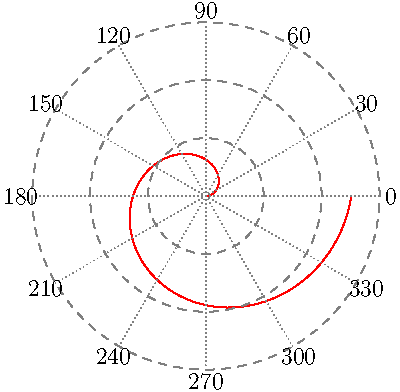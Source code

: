 size(200);
import graph;
pair O=(0,0);
real f(real r){return 2*r;}
draw(polargraph(f,0,2pi,operator..),red);
for(int i=0;i<4;++i){
  draw(circle(O,5*i),grey+dashed);
}
int n=12;
for(int i=0;i<n;++i){
  label(string(i*30),16*dir(i*30));
  draw(O--15*dir(i*30),gray+dotted);
}
